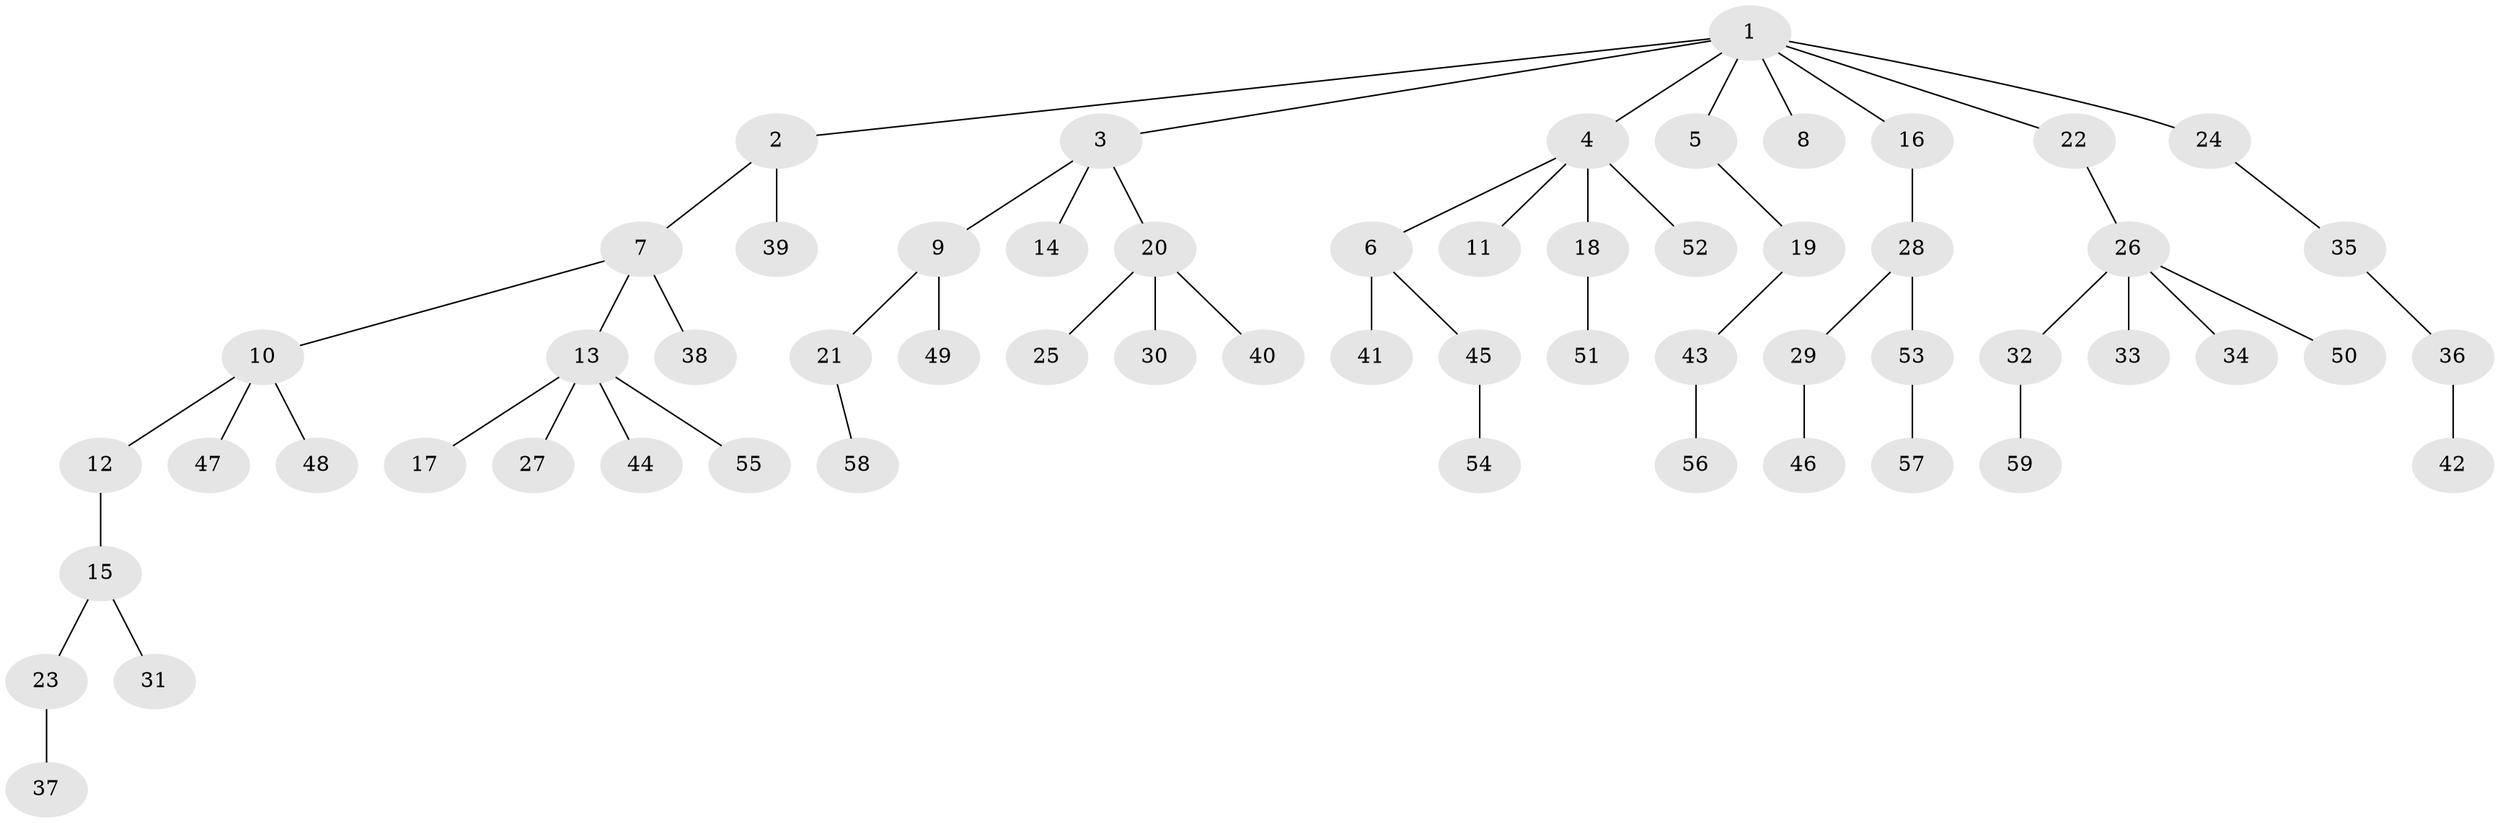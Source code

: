 // coarse degree distribution, {7: 0.03333333333333333, 2: 0.43333333333333335, 3: 0.1, 4: 0.03333333333333333, 1: 0.4}
// Generated by graph-tools (version 1.1) at 2025/51/03/04/25 22:51:36]
// undirected, 59 vertices, 58 edges
graph export_dot {
  node [color=gray90,style=filled];
  1;
  2;
  3;
  4;
  5;
  6;
  7;
  8;
  9;
  10;
  11;
  12;
  13;
  14;
  15;
  16;
  17;
  18;
  19;
  20;
  21;
  22;
  23;
  24;
  25;
  26;
  27;
  28;
  29;
  30;
  31;
  32;
  33;
  34;
  35;
  36;
  37;
  38;
  39;
  40;
  41;
  42;
  43;
  44;
  45;
  46;
  47;
  48;
  49;
  50;
  51;
  52;
  53;
  54;
  55;
  56;
  57;
  58;
  59;
  1 -- 2;
  1 -- 3;
  1 -- 4;
  1 -- 5;
  1 -- 8;
  1 -- 16;
  1 -- 22;
  1 -- 24;
  2 -- 7;
  2 -- 39;
  3 -- 9;
  3 -- 14;
  3 -- 20;
  4 -- 6;
  4 -- 11;
  4 -- 18;
  4 -- 52;
  5 -- 19;
  6 -- 41;
  6 -- 45;
  7 -- 10;
  7 -- 13;
  7 -- 38;
  9 -- 21;
  9 -- 49;
  10 -- 12;
  10 -- 47;
  10 -- 48;
  12 -- 15;
  13 -- 17;
  13 -- 27;
  13 -- 44;
  13 -- 55;
  15 -- 23;
  15 -- 31;
  16 -- 28;
  18 -- 51;
  19 -- 43;
  20 -- 25;
  20 -- 30;
  20 -- 40;
  21 -- 58;
  22 -- 26;
  23 -- 37;
  24 -- 35;
  26 -- 32;
  26 -- 33;
  26 -- 34;
  26 -- 50;
  28 -- 29;
  28 -- 53;
  29 -- 46;
  32 -- 59;
  35 -- 36;
  36 -- 42;
  43 -- 56;
  45 -- 54;
  53 -- 57;
}
